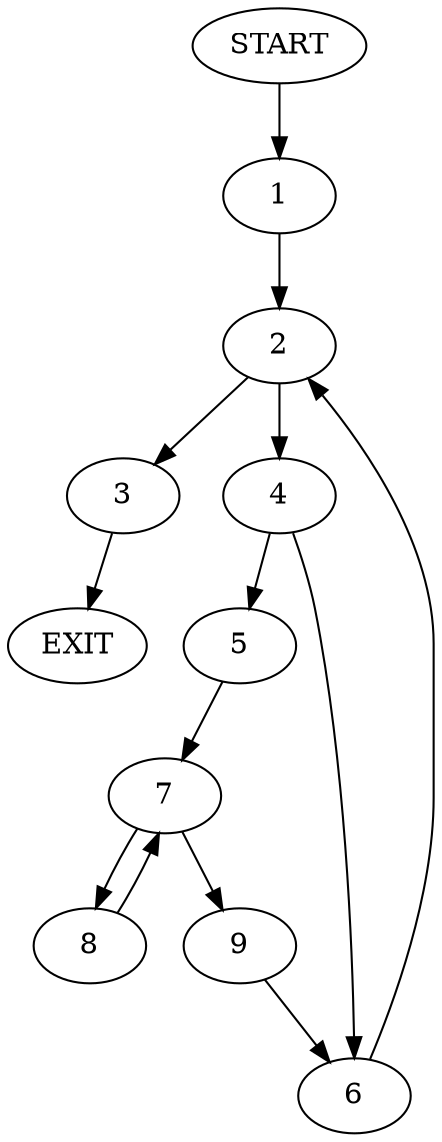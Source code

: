 digraph {
0 [label="START"]
10 [label="EXIT"]
0 -> 1
1 -> 2
2 -> 3
2 -> 4
4 -> 5
4 -> 6
3 -> 10
6 -> 2
5 -> 7
7 -> 8
7 -> 9
9 -> 6
8 -> 7
}
